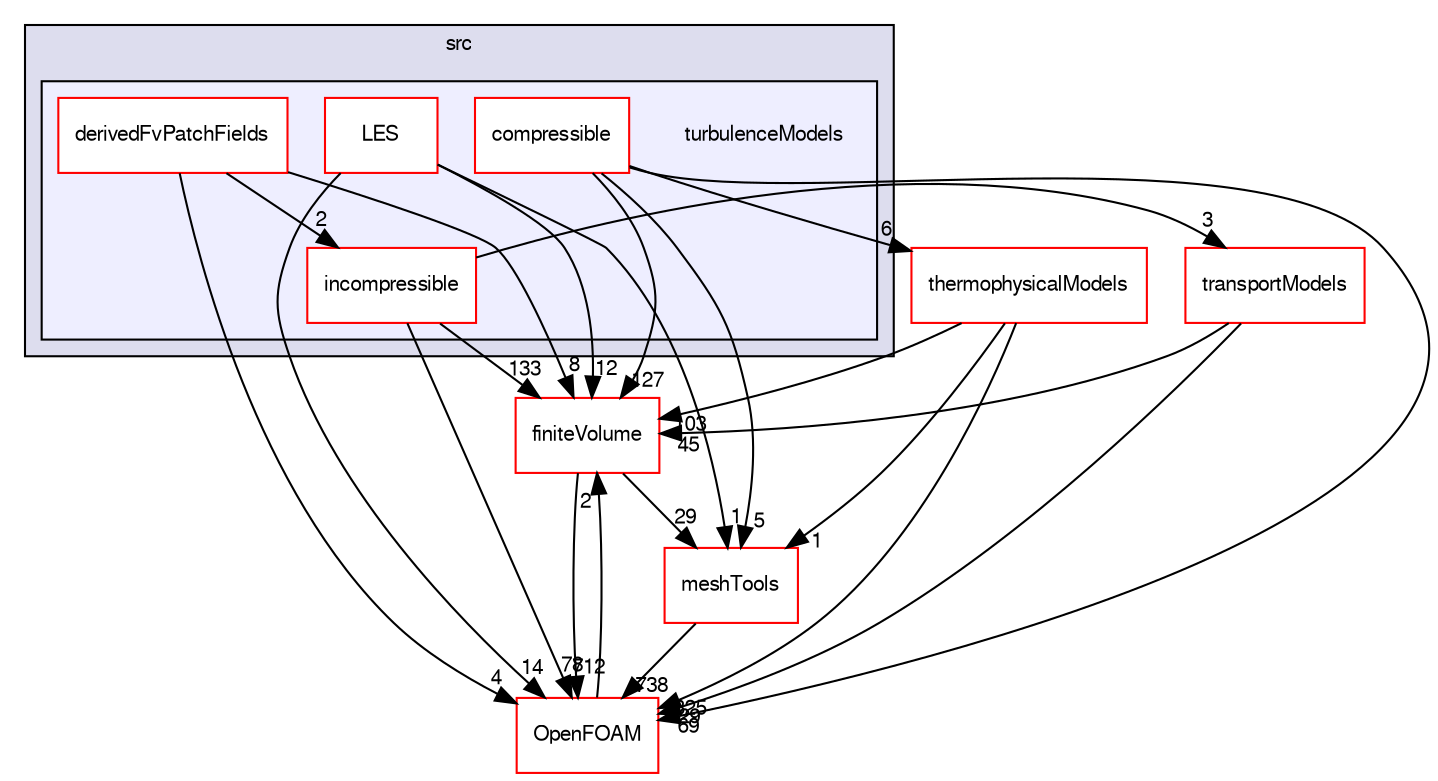 digraph "src/turbulenceModels" {
  bgcolor=transparent;
  compound=true
  node [ fontsize="10", fontname="FreeSans"];
  edge [ labelfontsize="10", labelfontname="FreeSans"];
  subgraph clusterdir_68267d1309a1af8e8297ef4c3efbcdba {
    graph [ bgcolor="#ddddee", pencolor="black", label="src" fontname="FreeSans", fontsize="10", URL="dir_68267d1309a1af8e8297ef4c3efbcdba.html"]
  subgraph clusterdir_604b7f26b18c71c10608664ec90f1bf2 {
    graph [ bgcolor="#eeeeff", pencolor="black", label="" URL="dir_604b7f26b18c71c10608664ec90f1bf2.html"];
    dir_604b7f26b18c71c10608664ec90f1bf2 [shape=plaintext label="turbulenceModels"];
    dir_fe415f1a04ed06e1a720b95524c49ad2 [shape=box label="compressible" color="red" fillcolor="white" style="filled" URL="dir_fe415f1a04ed06e1a720b95524c49ad2.html"];
    dir_19ed74e0d1f27fbc9ce877b2950e310b [shape=box label="derivedFvPatchFields" color="red" fillcolor="white" style="filled" URL="dir_19ed74e0d1f27fbc9ce877b2950e310b.html"];
    dir_63261e2c788bb84a78ae1c22f1567438 [shape=box label="incompressible" color="red" fillcolor="white" style="filled" URL="dir_63261e2c788bb84a78ae1c22f1567438.html"];
    dir_7c6ab9e744615956bf2da021a15f60d4 [shape=box label="LES" color="red" fillcolor="white" style="filled" URL="dir_7c6ab9e744615956bf2da021a15f60d4.html"];
  }
  }
  dir_9bd15774b555cf7259a6fa18f99fe99b [shape=box label="finiteVolume" color="red" URL="dir_9bd15774b555cf7259a6fa18f99fe99b.html"];
  dir_ae30ad0bef50cf391b24c614251bb9fd [shape=box label="meshTools" color="red" URL="dir_ae30ad0bef50cf391b24c614251bb9fd.html"];
  dir_2778d089ec5c4f66810b11f753867003 [shape=box label="thermophysicalModels" color="red" URL="dir_2778d089ec5c4f66810b11f753867003.html"];
  dir_c5473ff19b20e6ec4dfe5c310b3778a8 [shape=box label="OpenFOAM" color="red" URL="dir_c5473ff19b20e6ec4dfe5c310b3778a8.html"];
  dir_9415e59289a6feeb24164dafa70a594f [shape=box label="transportModels" color="red" URL="dir_9415e59289a6feeb24164dafa70a594f.html"];
  dir_9bd15774b555cf7259a6fa18f99fe99b->dir_ae30ad0bef50cf391b24c614251bb9fd [headlabel="29", labeldistance=1.5 headhref="dir_000749_001586.html"];
  dir_9bd15774b555cf7259a6fa18f99fe99b->dir_c5473ff19b20e6ec4dfe5c310b3778a8 [headlabel="712", labeldistance=1.5 headhref="dir_000749_001732.html"];
  dir_ae30ad0bef50cf391b24c614251bb9fd->dir_c5473ff19b20e6ec4dfe5c310b3778a8 [headlabel="738", labeldistance=1.5 headhref="dir_001586_001732.html"];
  dir_fe415f1a04ed06e1a720b95524c49ad2->dir_9bd15774b555cf7259a6fa18f99fe99b [headlabel="127", labeldistance=1.5 headhref="dir_000595_000749.html"];
  dir_fe415f1a04ed06e1a720b95524c49ad2->dir_ae30ad0bef50cf391b24c614251bb9fd [headlabel="5", labeldistance=1.5 headhref="dir_000595_001586.html"];
  dir_fe415f1a04ed06e1a720b95524c49ad2->dir_2778d089ec5c4f66810b11f753867003 [headlabel="6", labeldistance=1.5 headhref="dir_000595_001070.html"];
  dir_fe415f1a04ed06e1a720b95524c49ad2->dir_c5473ff19b20e6ec4dfe5c310b3778a8 [headlabel="69", labeldistance=1.5 headhref="dir_000595_001732.html"];
  dir_2778d089ec5c4f66810b11f753867003->dir_9bd15774b555cf7259a6fa18f99fe99b [headlabel="103", labeldistance=1.5 headhref="dir_001070_000749.html"];
  dir_2778d089ec5c4f66810b11f753867003->dir_ae30ad0bef50cf391b24c614251bb9fd [headlabel="1", labeldistance=1.5 headhref="dir_001070_001586.html"];
  dir_2778d089ec5c4f66810b11f753867003->dir_c5473ff19b20e6ec4dfe5c310b3778a8 [headlabel="325", labeldistance=1.5 headhref="dir_001070_001732.html"];
  dir_63261e2c788bb84a78ae1c22f1567438->dir_9bd15774b555cf7259a6fa18f99fe99b [headlabel="133", labeldistance=1.5 headhref="dir_000600_000749.html"];
  dir_63261e2c788bb84a78ae1c22f1567438->dir_c5473ff19b20e6ec4dfe5c310b3778a8 [headlabel="78", labeldistance=1.5 headhref="dir_000600_001732.html"];
  dir_63261e2c788bb84a78ae1c22f1567438->dir_9415e59289a6feeb24164dafa70a594f [headlabel="3", labeldistance=1.5 headhref="dir_000600_000763.html"];
  dir_c5473ff19b20e6ec4dfe5c310b3778a8->dir_9bd15774b555cf7259a6fa18f99fe99b [headlabel="2", labeldistance=1.5 headhref="dir_001732_000749.html"];
  dir_9415e59289a6feeb24164dafa70a594f->dir_9bd15774b555cf7259a6fa18f99fe99b [headlabel="45", labeldistance=1.5 headhref="dir_000763_000749.html"];
  dir_9415e59289a6feeb24164dafa70a594f->dir_c5473ff19b20e6ec4dfe5c310b3778a8 [headlabel="29", labeldistance=1.5 headhref="dir_000763_001732.html"];
  dir_7c6ab9e744615956bf2da021a15f60d4->dir_9bd15774b555cf7259a6fa18f99fe99b [headlabel="12", labeldistance=1.5 headhref="dir_003016_000749.html"];
  dir_7c6ab9e744615956bf2da021a15f60d4->dir_ae30ad0bef50cf391b24c614251bb9fd [headlabel="1", labeldistance=1.5 headhref="dir_003016_001586.html"];
  dir_7c6ab9e744615956bf2da021a15f60d4->dir_c5473ff19b20e6ec4dfe5c310b3778a8 [headlabel="14", labeldistance=1.5 headhref="dir_003016_001732.html"];
  dir_19ed74e0d1f27fbc9ce877b2950e310b->dir_9bd15774b555cf7259a6fa18f99fe99b [headlabel="8", labeldistance=1.5 headhref="dir_002958_000749.html"];
  dir_19ed74e0d1f27fbc9ce877b2950e310b->dir_63261e2c788bb84a78ae1c22f1567438 [headlabel="2", labeldistance=1.5 headhref="dir_002958_000600.html"];
  dir_19ed74e0d1f27fbc9ce877b2950e310b->dir_c5473ff19b20e6ec4dfe5c310b3778a8 [headlabel="4", labeldistance=1.5 headhref="dir_002958_001732.html"];
}
